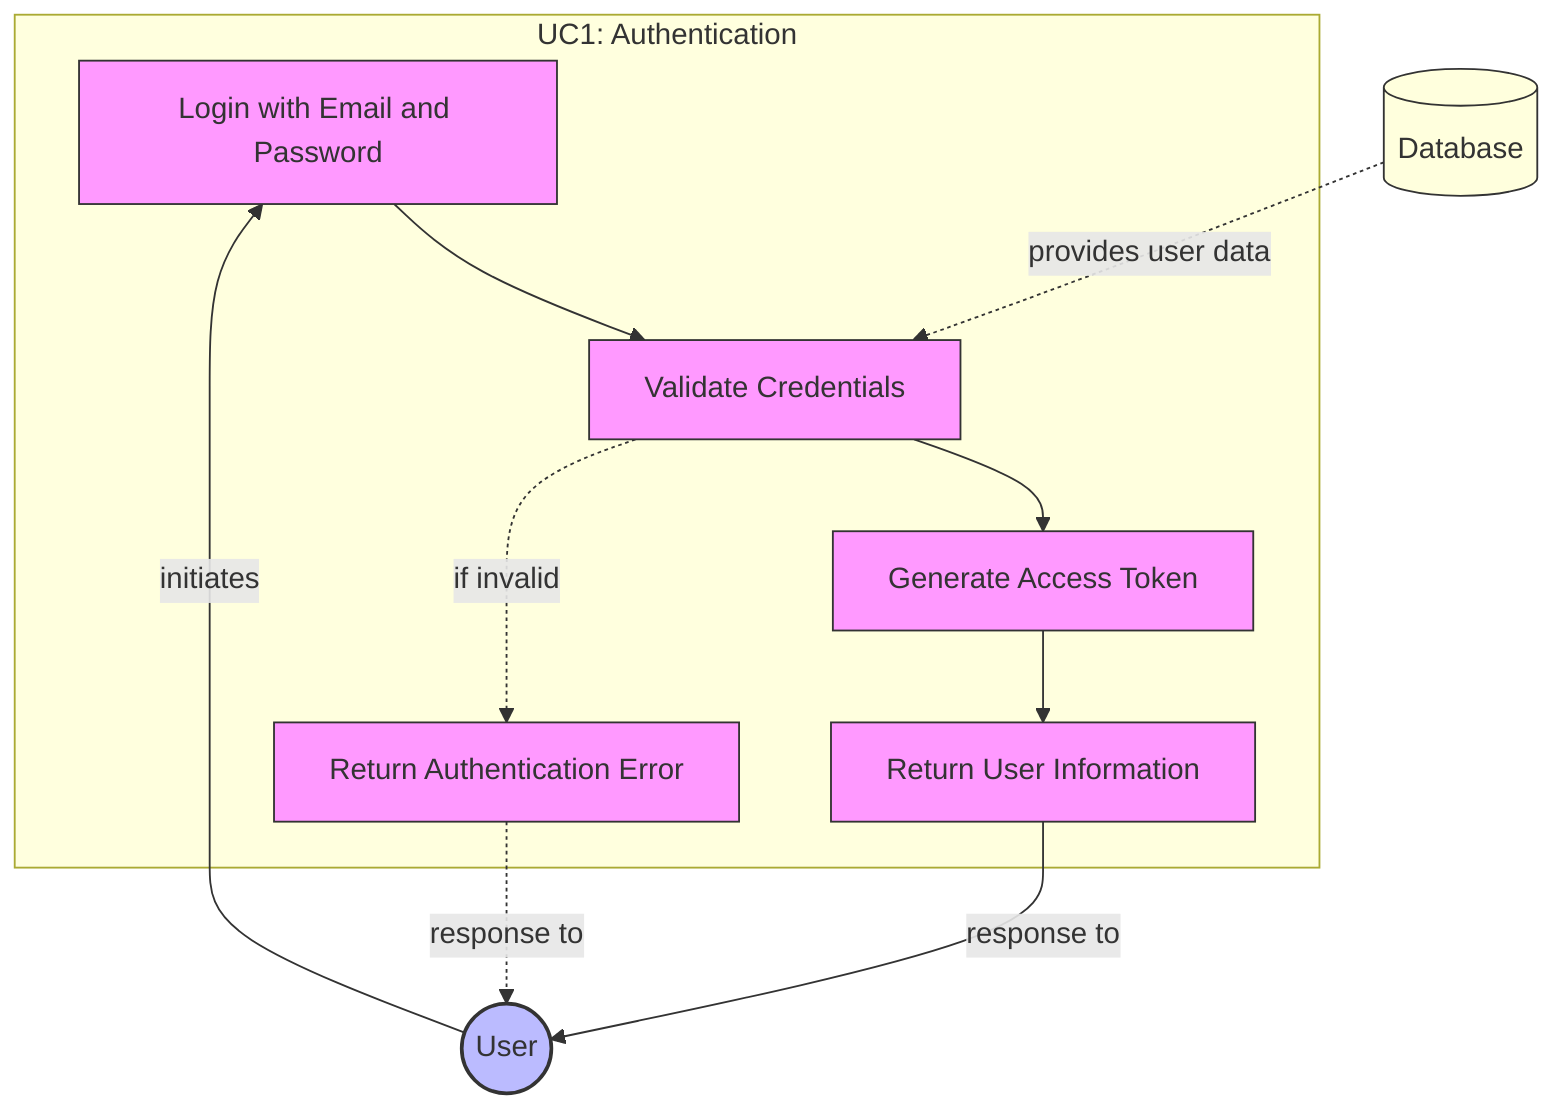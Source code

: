 graph TB
    subgraph "UC1: Authentication"
        UC1_1[Login with Email and Password]
        UC1_2[Validate Credentials]
        UC1_3[Generate Access Token]
        UC1_4[Return User Information]
        
        UC1_1 --> UC1_2
        UC1_2 --> UC1_3
        UC1_3 --> UC1_4
        
        UC1_2 -.->|if invalid| UC1_5[Return Authentication Error]
    end
    
    User((User)) -->|initiates| UC1_1
    Database[(Database)] -.->|provides user data| UC1_2
    UC1_4 -->|response to| User
    UC1_5 -.->|response to| User
    
    classDef process fill:#f9f,stroke:#333,stroke-width:1px;
    classDef actor fill:#bbf,stroke:#333,stroke-width:2px;
    classDef datastore fill:#ffd,stroke:#333,stroke-width:1px;
    
    class UC1_1,UC1_2,UC1_3,UC1_4,UC1_5 process;
    class User actor;
    class Database datastore;